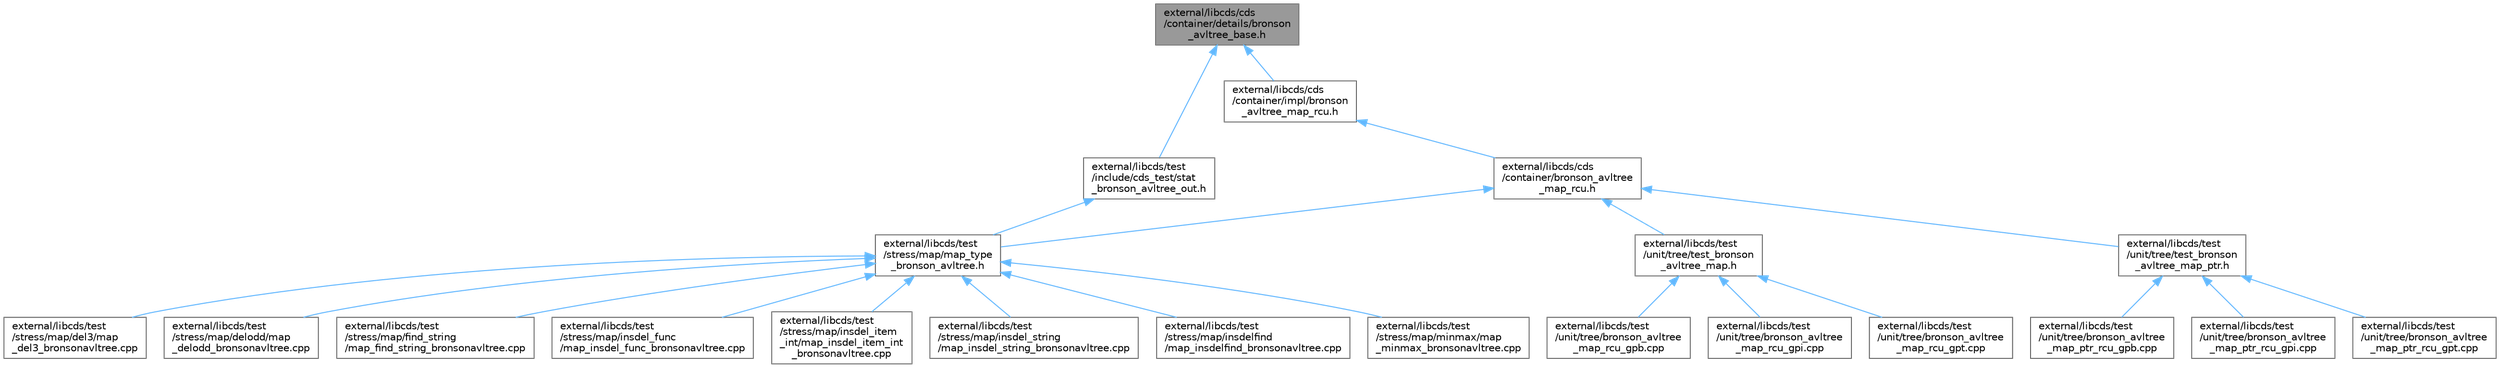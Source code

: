 digraph "external/libcds/cds/container/details/bronson_avltree_base.h"
{
 // LATEX_PDF_SIZE
  bgcolor="transparent";
  edge [fontname=Helvetica,fontsize=10,labelfontname=Helvetica,labelfontsize=10];
  node [fontname=Helvetica,fontsize=10,shape=box,height=0.2,width=0.4];
  Node1 [id="Node000001",label="external/libcds/cds\l/container/details/bronson\l_avltree_base.h",height=0.2,width=0.4,color="gray40", fillcolor="grey60", style="filled", fontcolor="black",tooltip=" "];
  Node1 -> Node2 [id="edge22_Node000001_Node000002",dir="back",color="steelblue1",style="solid",tooltip=" "];
  Node2 [id="Node000002",label="external/libcds/cds\l/container/impl/bronson\l_avltree_map_rcu.h",height=0.2,width=0.4,color="grey40", fillcolor="white", style="filled",URL="$impl_2bronson__avltree__map__rcu_8h.html",tooltip=" "];
  Node2 -> Node3 [id="edge23_Node000002_Node000003",dir="back",color="steelblue1",style="solid",tooltip=" "];
  Node3 [id="Node000003",label="external/libcds/cds\l/container/bronson_avltree\l_map_rcu.h",height=0.2,width=0.4,color="grey40", fillcolor="white", style="filled",URL="$bronson__avltree__map__rcu_8h.html",tooltip=" "];
  Node3 -> Node4 [id="edge24_Node000003_Node000004",dir="back",color="steelblue1",style="solid",tooltip=" "];
  Node4 [id="Node000004",label="external/libcds/test\l/stress/map/map_type\l_bronson_avltree.h",height=0.2,width=0.4,color="grey40", fillcolor="white", style="filled",URL="$map__type__bronson__avltree_8h.html",tooltip=" "];
  Node4 -> Node5 [id="edge25_Node000004_Node000005",dir="back",color="steelblue1",style="solid",tooltip=" "];
  Node5 [id="Node000005",label="external/libcds/test\l/stress/map/del3/map\l_del3_bronsonavltree.cpp",height=0.2,width=0.4,color="grey40", fillcolor="white", style="filled",URL="$map__del3__bronsonavltree_8cpp.html",tooltip=" "];
  Node4 -> Node6 [id="edge26_Node000004_Node000006",dir="back",color="steelblue1",style="solid",tooltip=" "];
  Node6 [id="Node000006",label="external/libcds/test\l/stress/map/delodd/map\l_delodd_bronsonavltree.cpp",height=0.2,width=0.4,color="grey40", fillcolor="white", style="filled",URL="$map__delodd__bronsonavltree_8cpp.html",tooltip=" "];
  Node4 -> Node7 [id="edge27_Node000004_Node000007",dir="back",color="steelblue1",style="solid",tooltip=" "];
  Node7 [id="Node000007",label="external/libcds/test\l/stress/map/find_string\l/map_find_string_bronsonavltree.cpp",height=0.2,width=0.4,color="grey40", fillcolor="white", style="filled",URL="$map__find__string__bronsonavltree_8cpp.html",tooltip=" "];
  Node4 -> Node8 [id="edge28_Node000004_Node000008",dir="back",color="steelblue1",style="solid",tooltip=" "];
  Node8 [id="Node000008",label="external/libcds/test\l/stress/map/insdel_func\l/map_insdel_func_bronsonavltree.cpp",height=0.2,width=0.4,color="grey40", fillcolor="white", style="filled",URL="$map__insdel__func__bronsonavltree_8cpp.html",tooltip=" "];
  Node4 -> Node9 [id="edge29_Node000004_Node000009",dir="back",color="steelblue1",style="solid",tooltip=" "];
  Node9 [id="Node000009",label="external/libcds/test\l/stress/map/insdel_item\l_int/map_insdel_item_int\l_bronsonavltree.cpp",height=0.2,width=0.4,color="grey40", fillcolor="white", style="filled",URL="$map__insdel__item__int__bronsonavltree_8cpp.html",tooltip=" "];
  Node4 -> Node10 [id="edge30_Node000004_Node000010",dir="back",color="steelblue1",style="solid",tooltip=" "];
  Node10 [id="Node000010",label="external/libcds/test\l/stress/map/insdel_string\l/map_insdel_string_bronsonavltree.cpp",height=0.2,width=0.4,color="grey40", fillcolor="white", style="filled",URL="$map__insdel__string__bronsonavltree_8cpp.html",tooltip=" "];
  Node4 -> Node11 [id="edge31_Node000004_Node000011",dir="back",color="steelblue1",style="solid",tooltip=" "];
  Node11 [id="Node000011",label="external/libcds/test\l/stress/map/insdelfind\l/map_insdelfind_bronsonavltree.cpp",height=0.2,width=0.4,color="grey40", fillcolor="white", style="filled",URL="$map__insdelfind__bronsonavltree_8cpp.html",tooltip=" "];
  Node4 -> Node12 [id="edge32_Node000004_Node000012",dir="back",color="steelblue1",style="solid",tooltip=" "];
  Node12 [id="Node000012",label="external/libcds/test\l/stress/map/minmax/map\l_minmax_bronsonavltree.cpp",height=0.2,width=0.4,color="grey40", fillcolor="white", style="filled",URL="$map__minmax__bronsonavltree_8cpp.html",tooltip=" "];
  Node3 -> Node13 [id="edge33_Node000003_Node000013",dir="back",color="steelblue1",style="solid",tooltip=" "];
  Node13 [id="Node000013",label="external/libcds/test\l/unit/tree/test_bronson\l_avltree_map.h",height=0.2,width=0.4,color="grey40", fillcolor="white", style="filled",URL="$test__bronson__avltree__map_8h.html",tooltip=" "];
  Node13 -> Node14 [id="edge34_Node000013_Node000014",dir="back",color="steelblue1",style="solid",tooltip=" "];
  Node14 [id="Node000014",label="external/libcds/test\l/unit/tree/bronson_avltree\l_map_rcu_gpb.cpp",height=0.2,width=0.4,color="grey40", fillcolor="white", style="filled",URL="$bronson__avltree__map__rcu__gpb_8cpp.html",tooltip=" "];
  Node13 -> Node15 [id="edge35_Node000013_Node000015",dir="back",color="steelblue1",style="solid",tooltip=" "];
  Node15 [id="Node000015",label="external/libcds/test\l/unit/tree/bronson_avltree\l_map_rcu_gpi.cpp",height=0.2,width=0.4,color="grey40", fillcolor="white", style="filled",URL="$bronson__avltree__map__rcu__gpi_8cpp.html",tooltip=" "];
  Node13 -> Node16 [id="edge36_Node000013_Node000016",dir="back",color="steelblue1",style="solid",tooltip=" "];
  Node16 [id="Node000016",label="external/libcds/test\l/unit/tree/bronson_avltree\l_map_rcu_gpt.cpp",height=0.2,width=0.4,color="grey40", fillcolor="white", style="filled",URL="$bronson__avltree__map__rcu__gpt_8cpp.html",tooltip=" "];
  Node3 -> Node17 [id="edge37_Node000003_Node000017",dir="back",color="steelblue1",style="solid",tooltip=" "];
  Node17 [id="Node000017",label="external/libcds/test\l/unit/tree/test_bronson\l_avltree_map_ptr.h",height=0.2,width=0.4,color="grey40", fillcolor="white", style="filled",URL="$test__bronson__avltree__map__ptr_8h.html",tooltip=" "];
  Node17 -> Node18 [id="edge38_Node000017_Node000018",dir="back",color="steelblue1",style="solid",tooltip=" "];
  Node18 [id="Node000018",label="external/libcds/test\l/unit/tree/bronson_avltree\l_map_ptr_rcu_gpb.cpp",height=0.2,width=0.4,color="grey40", fillcolor="white", style="filled",URL="$bronson__avltree__map__ptr__rcu__gpb_8cpp.html",tooltip=" "];
  Node17 -> Node19 [id="edge39_Node000017_Node000019",dir="back",color="steelblue1",style="solid",tooltip=" "];
  Node19 [id="Node000019",label="external/libcds/test\l/unit/tree/bronson_avltree\l_map_ptr_rcu_gpi.cpp",height=0.2,width=0.4,color="grey40", fillcolor="white", style="filled",URL="$bronson__avltree__map__ptr__rcu__gpi_8cpp.html",tooltip=" "];
  Node17 -> Node20 [id="edge40_Node000017_Node000020",dir="back",color="steelblue1",style="solid",tooltip=" "];
  Node20 [id="Node000020",label="external/libcds/test\l/unit/tree/bronson_avltree\l_map_ptr_rcu_gpt.cpp",height=0.2,width=0.4,color="grey40", fillcolor="white", style="filled",URL="$bronson__avltree__map__ptr__rcu__gpt_8cpp.html",tooltip=" "];
  Node1 -> Node21 [id="edge41_Node000001_Node000021",dir="back",color="steelblue1",style="solid",tooltip=" "];
  Node21 [id="Node000021",label="external/libcds/test\l/include/cds_test/stat\l_bronson_avltree_out.h",height=0.2,width=0.4,color="grey40", fillcolor="white", style="filled",URL="$stat__bronson__avltree__out_8h.html",tooltip=" "];
  Node21 -> Node4 [id="edge42_Node000021_Node000004",dir="back",color="steelblue1",style="solid",tooltip=" "];
}
